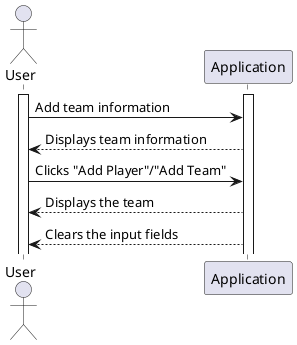 @startuml addTeam

actor User as U
participant Application as A

activate U
activate A

U->A: Add team information
A-->U: Displays team information
U->A: Clicks "Add Player"/"Add Team"
A-->U: Displays the team
A-->U: Clears the input fields


@enduml